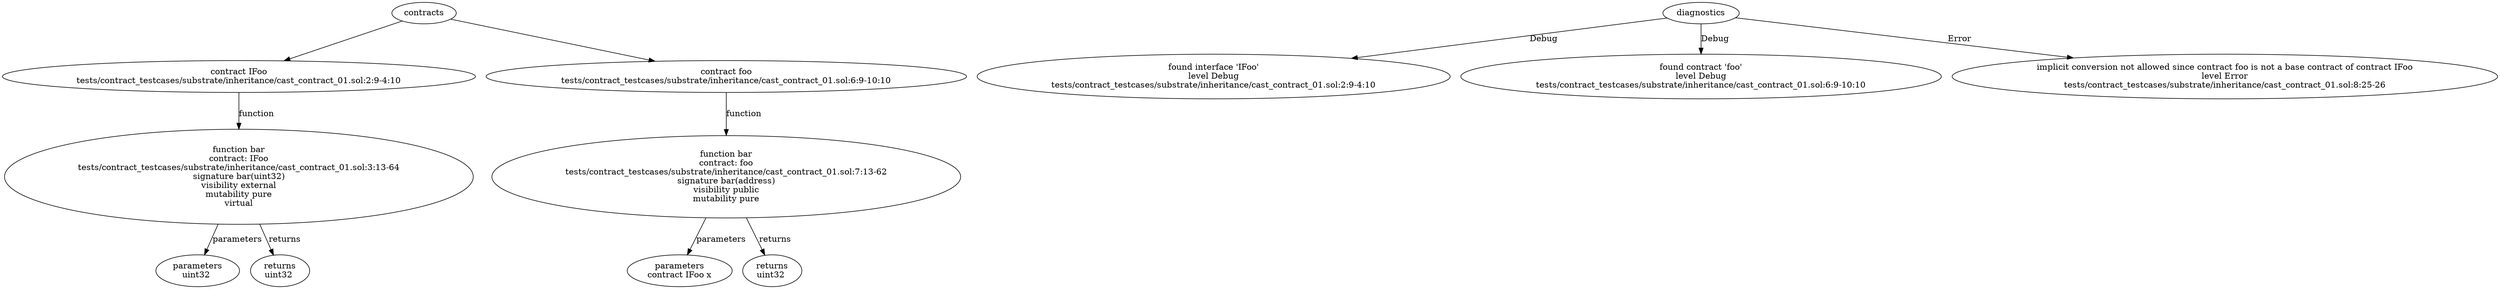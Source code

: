 strict digraph "tests/contract_testcases/substrate/inheritance/cast_contract_01.sol" {
	contract [label="contract IFoo\ntests/contract_testcases/substrate/inheritance/cast_contract_01.sol:2:9-4:10"]
	bar [label="function bar\ncontract: IFoo\ntests/contract_testcases/substrate/inheritance/cast_contract_01.sol:3:13-64\nsignature bar(uint32)\nvisibility external\nmutability pure\nvirtual"]
	parameters [label="parameters\nuint32 "]
	returns [label="returns\nuint32 "]
	contract_5 [label="contract foo\ntests/contract_testcases/substrate/inheritance/cast_contract_01.sol:6:9-10:10"]
	bar_6 [label="function bar\ncontract: foo\ntests/contract_testcases/substrate/inheritance/cast_contract_01.sol:7:13-62\nsignature bar(address)\nvisibility public\nmutability pure"]
	parameters_7 [label="parameters\ncontract IFoo x"]
	returns_8 [label="returns\nuint32 "]
	diagnostic [label="found interface 'IFoo'\nlevel Debug\ntests/contract_testcases/substrate/inheritance/cast_contract_01.sol:2:9-4:10"]
	diagnostic_11 [label="found contract 'foo'\nlevel Debug\ntests/contract_testcases/substrate/inheritance/cast_contract_01.sol:6:9-10:10"]
	diagnostic_12 [label="implicit conversion not allowed since contract foo is not a base contract of contract IFoo\nlevel Error\ntests/contract_testcases/substrate/inheritance/cast_contract_01.sol:8:25-26"]
	contracts -> contract
	contract -> bar [label="function"]
	bar -> parameters [label="parameters"]
	bar -> returns [label="returns"]
	contracts -> contract_5
	contract_5 -> bar_6 [label="function"]
	bar_6 -> parameters_7 [label="parameters"]
	bar_6 -> returns_8 [label="returns"]
	diagnostics -> diagnostic [label="Debug"]
	diagnostics -> diagnostic_11 [label="Debug"]
	diagnostics -> diagnostic_12 [label="Error"]
}
